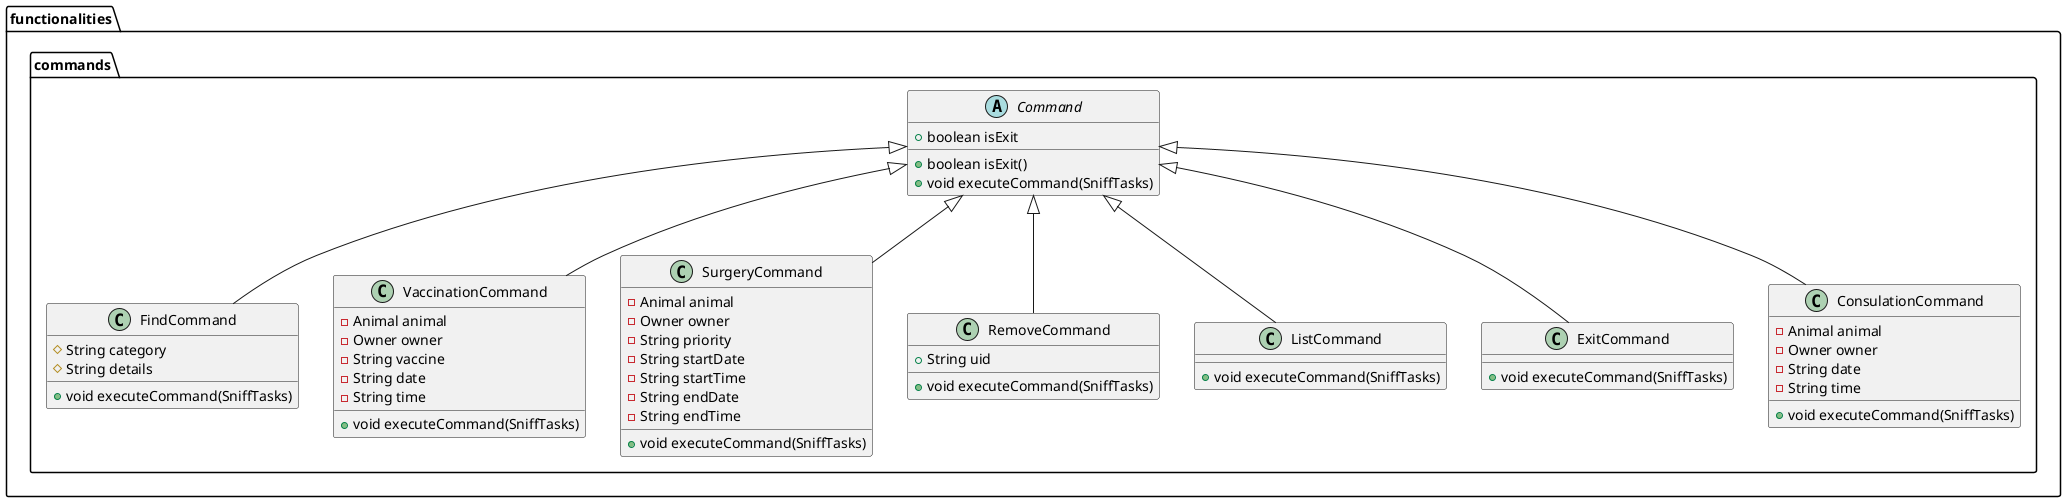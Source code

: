 @startuml
class functionalities.commands.FindCommand {
# String category
# String details
+ void executeCommand(SniffTasks)
}
class functionalities.commands.VaccinationCommand {
- Animal animal
- Owner owner
- String vaccine
- String date
- String time
+ void executeCommand(SniffTasks)
}
abstract class functionalities.commands.Command {
+ boolean isExit
+ boolean isExit()
+ void executeCommand(SniffTasks)
}
class functionalities.commands.SurgeryCommand {
- Animal animal
- Owner owner
- String priority
- String startDate
- String startTime
- String endDate
- String endTime
+ void executeCommand(SniffTasks)
}
class functionalities.commands.RemoveCommand {
+ String uid
+ void executeCommand(SniffTasks)
}
class functionalities.commands.ListCommand {
+ void executeCommand(SniffTasks)
}
class functionalities.commands.ExitCommand {
+ void executeCommand(SniffTasks)
}
class functionalities.commands.ConsulationCommand {
- Animal animal
- Owner owner
- String date
- String time
+ void executeCommand(SniffTasks)
}


functionalities.commands.Command <|-- functionalities.commands.FindCommand
functionalities.commands.Command <|-- functionalities.commands.VaccinationCommand
functionalities.commands.Command <|-- functionalities.commands.SurgeryCommand
functionalities.commands.Command <|-- functionalities.commands.RemoveCommand
functionalities.commands.Command <|-- functionalities.commands.ListCommand
functionalities.commands.Command <|-- functionalities.commands.ExitCommand
functionalities.commands.Command <|-- functionalities.commands.ConsulationCommand
@enduml
